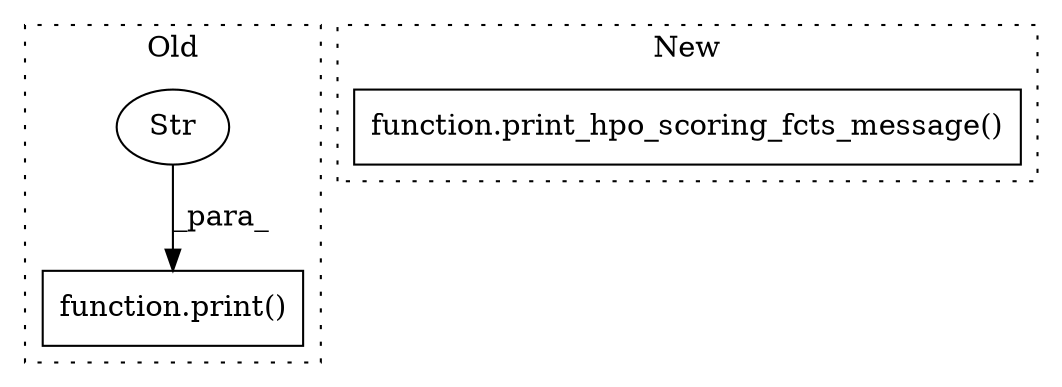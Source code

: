 digraph G {
subgraph cluster0 {
1 [label="function.print()" a="75" s="4401,4506" l="6,1" shape="box"];
3 [label="Str" a="66" s="4407" l="99" shape="ellipse"];
label = "Old";
style="dotted";
}
subgraph cluster1 {
2 [label="function.print_hpo_scoring_fcts_message()" a="75" s="6286" l="32" shape="box"];
label = "New";
style="dotted";
}
3 -> 1 [label="_para_"];
}